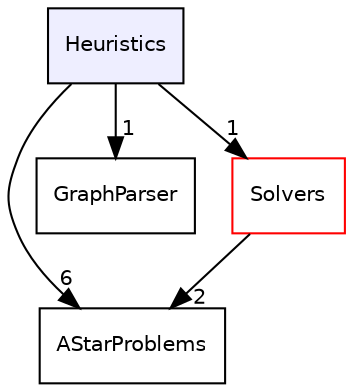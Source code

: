 digraph "Heuristics" {
  compound=true
  node [ fontsize="10", fontname="Helvetica"];
  edge [ labelfontsize="10", labelfontname="Helvetica"];
  dir_6aec6be4d3c3ce01c5c26f2940f80808 [shape=box, label="Heuristics", style="filled", fillcolor="#eeeeff", pencolor="black", URL="dir_6aec6be4d3c3ce01c5c26f2940f80808.html"];
  dir_0b6462d643eec82adc02acc2ddc1d072 [shape=box label="AStarProblems" URL="dir_0b6462d643eec82adc02acc2ddc1d072.html"];
  dir_b46252c81027d4122fff056403e62783 [shape=box label="GraphParser" URL="dir_b46252c81027d4122fff056403e62783.html"];
  dir_bdfa83abd3770e9236d0774c4efb3ff7 [shape=box label="Solvers" fillcolor="white" style="filled" color="red" URL="dir_bdfa83abd3770e9236d0774c4efb3ff7.html"];
  dir_bdfa83abd3770e9236d0774c4efb3ff7->dir_0b6462d643eec82adc02acc2ddc1d072 [headlabel="2", labeldistance=1.5 headhref="dir_000006_000000.html"];
  dir_6aec6be4d3c3ce01c5c26f2940f80808->dir_0b6462d643eec82adc02acc2ddc1d072 [headlabel="6", labeldistance=1.5 headhref="dir_000003_000000.html"];
  dir_6aec6be4d3c3ce01c5c26f2940f80808->dir_b46252c81027d4122fff056403e62783 [headlabel="1", labeldistance=1.5 headhref="dir_000003_000002.html"];
  dir_6aec6be4d3c3ce01c5c26f2940f80808->dir_bdfa83abd3770e9236d0774c4efb3ff7 [headlabel="1", labeldistance=1.5 headhref="dir_000003_000006.html"];
}
